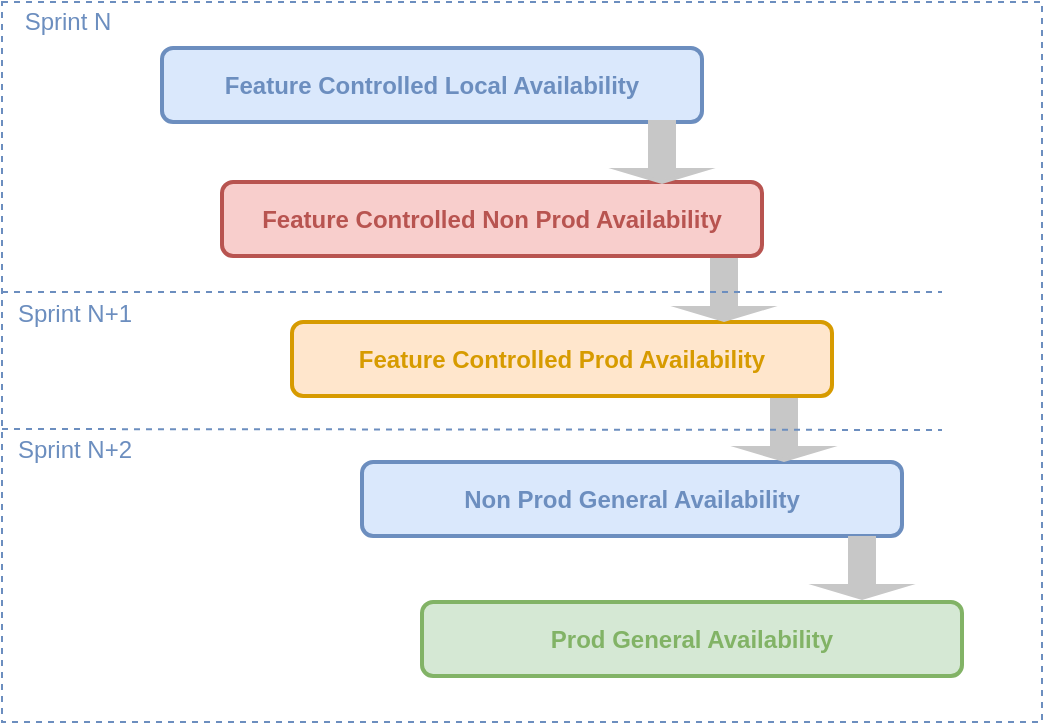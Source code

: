 <mxfile version="13.8.8" type="github">
  <diagram id="LPT5-VGVfMyoEc1ZcUUu" name="Page-1">
    <mxGraphModel dx="782" dy="389" grid="1" gridSize="10" guides="1" tooltips="1" connect="1" arrows="1" fold="1" page="1" pageScale="1" pageWidth="850" pageHeight="1100" math="0" shadow="0">
      <root>
        <mxCell id="0" />
        <mxCell id="1" parent="0" />
        <mxCell id="hLASd6PDjsQeOY2Y6HcI-10" value="" style="rounded=0;whiteSpace=wrap;html=1;strokeColor=#6c8ebf;fillColor=#FFFFFF;dashed=1;" vertex="1" parent="1">
          <mxGeometry x="80" y="200" width="520" height="360" as="geometry" />
        </mxCell>
        <mxCell id="hLASd6PDjsQeOY2Y6HcI-11" value="&lt;font color=&quot;#6c8ebf&quot;&gt;Sprint N&lt;/font&gt;" style="text;html=1;strokeColor=none;fillColor=none;align=center;verticalAlign=middle;whiteSpace=wrap;rounded=0;dashed=1;" vertex="1" parent="1">
          <mxGeometry x="83" y="200" width="60" height="20" as="geometry" />
        </mxCell>
        <mxCell id="hLASd6PDjsQeOY2Y6HcI-12" value="&lt;font color=&quot;#6c8ebf&quot;&gt;&lt;b&gt;Feature Controlled Local Availability&lt;/b&gt;&lt;/font&gt;" style="rounded=1;whiteSpace=wrap;html=1;fillColor=#dae8fc;strokeWidth=2;strokeColor=#6c8ebf;" vertex="1" parent="1">
          <mxGeometry x="160" y="223" width="270" height="37" as="geometry" />
        </mxCell>
        <mxCell id="hLASd6PDjsQeOY2Y6HcI-13" value="&lt;b&gt;&lt;font color=&quot;#b85450&quot;&gt;Feature Controlled Non Prod Availability&lt;/font&gt;&lt;/b&gt;" style="rounded=1;whiteSpace=wrap;html=1;fillColor=#f8cecc;strokeWidth=2;strokeColor=#b85450;" vertex="1" parent="1">
          <mxGeometry x="190" y="290" width="270" height="37" as="geometry" />
        </mxCell>
        <mxCell id="hLASd6PDjsQeOY2Y6HcI-16" value="" style="shape=singleArrow;direction=south;whiteSpace=wrap;html=1;strokeWidth=2;fontColor=#333333;fillColor=#C7C7C7;strokeColor=#C7C7C7;" vertex="1" parent="1">
          <mxGeometry x="390" y="260" width="40" height="30" as="geometry" />
        </mxCell>
        <mxCell id="hLASd6PDjsQeOY2Y6HcI-17" value="&lt;b&gt;&lt;font color=&quot;#d79b00&quot;&gt;Feature Controlled Prod Availability&lt;/font&gt;&lt;/b&gt;" style="rounded=1;whiteSpace=wrap;html=1;fillColor=#ffe6cc;strokeWidth=2;strokeColor=#d79b00;" vertex="1" parent="1">
          <mxGeometry x="225" y="360" width="270" height="37" as="geometry" />
        </mxCell>
        <mxCell id="hLASd6PDjsQeOY2Y6HcI-18" value="" style="shape=singleArrow;direction=south;whiteSpace=wrap;html=1;strokeWidth=2;fontColor=#333333;fillColor=#C7C7C7;strokeColor=#C7C7C7;" vertex="1" parent="1">
          <mxGeometry x="421" y="329" width="40" height="30" as="geometry" />
        </mxCell>
        <mxCell id="hLASd6PDjsQeOY2Y6HcI-19" value="" style="endArrow=none;dashed=1;html=1;exitX=0;exitY=0.5;exitDx=0;exitDy=0;strokeColor=#6C8EBF;" edge="1" parent="1">
          <mxGeometry width="50" height="50" relative="1" as="geometry">
            <mxPoint x="80" y="345" as="sourcePoint" />
            <mxPoint x="550" y="345" as="targetPoint" />
          </mxGeometry>
        </mxCell>
        <mxCell id="hLASd6PDjsQeOY2Y6HcI-20" value="&lt;font color=&quot;#6c8ebf&quot;&gt;Sprint N+1&lt;/font&gt;" style="text;html=1;strokeColor=none;fillColor=none;align=center;verticalAlign=middle;whiteSpace=wrap;rounded=0;dashed=1;" vertex="1" parent="1">
          <mxGeometry x="83" y="346" width="67" height="20" as="geometry" />
        </mxCell>
        <mxCell id="hLASd6PDjsQeOY2Y6HcI-24" value="&lt;font color=&quot;#6c8ebf&quot;&gt;Sprint N+2&lt;/font&gt;" style="text;html=1;strokeColor=none;fillColor=none;align=center;verticalAlign=middle;whiteSpace=wrap;rounded=0;dashed=1;" vertex="1" parent="1">
          <mxGeometry x="83" y="414" width="67" height="20" as="geometry" />
        </mxCell>
        <mxCell id="hLASd6PDjsQeOY2Y6HcI-25" value="&lt;b&gt;&lt;font color=&quot;#6c8ebf&quot;&gt;Non Prod General Availability&lt;/font&gt;&lt;/b&gt;" style="rounded=1;whiteSpace=wrap;html=1;fillColor=#dae8fc;strokeWidth=2;strokeColor=#6c8ebf;" vertex="1" parent="1">
          <mxGeometry x="260" y="430" width="270" height="37" as="geometry" />
        </mxCell>
        <mxCell id="hLASd6PDjsQeOY2Y6HcI-26" value="" style="shape=singleArrow;direction=south;whiteSpace=wrap;html=1;strokeWidth=2;fontColor=#333333;fillColor=#C7C7C7;strokeColor=#C7C7C7;" vertex="1" parent="1">
          <mxGeometry x="451" y="399" width="40" height="30" as="geometry" />
        </mxCell>
        <mxCell id="hLASd6PDjsQeOY2Y6HcI-29" value="" style="endArrow=none;dashed=1;html=1;exitX=0;exitY=0.5;exitDx=0;exitDy=0;strokeColor=#6C8EBF;" edge="1" parent="1">
          <mxGeometry width="50" height="50" relative="1" as="geometry">
            <mxPoint x="80" y="413.5" as="sourcePoint" />
            <mxPoint x="550" y="414" as="targetPoint" />
          </mxGeometry>
        </mxCell>
        <mxCell id="hLASd6PDjsQeOY2Y6HcI-30" value="&lt;b&gt;&lt;font color=&quot;#82b366&quot;&gt;Prod General Availability&lt;/font&gt;&lt;/b&gt;" style="rounded=1;whiteSpace=wrap;html=1;fillColor=#d5e8d4;strokeWidth=2;strokeColor=#82b366;" vertex="1" parent="1">
          <mxGeometry x="290" y="500" width="270" height="37" as="geometry" />
        </mxCell>
        <mxCell id="hLASd6PDjsQeOY2Y6HcI-31" value="" style="shape=singleArrow;direction=south;whiteSpace=wrap;html=1;strokeWidth=2;fontColor=#333333;fillColor=#C7C7C7;strokeColor=#C7C7C7;" vertex="1" parent="1">
          <mxGeometry x="490" y="468" width="40" height="30" as="geometry" />
        </mxCell>
      </root>
    </mxGraphModel>
  </diagram>
</mxfile>
